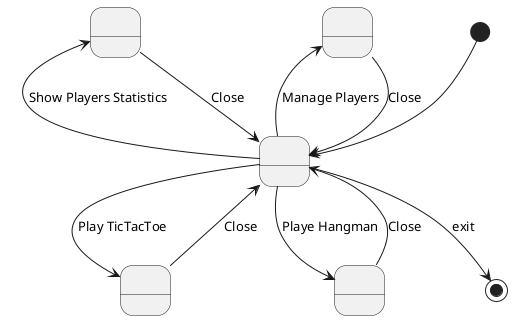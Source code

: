 @startuml instructionsState

    state State1 as " "
    state State2 as " "
    state State3 as " "
    state State4 as " "
    state State5 as " "

    [*] --> State1
    State1 -up-> State2 : Manage Players
    State2 --> State1 : Close
    State1 -up-> State3 : Show Players Statistics
    State3 --> State1 : Close
    State1 --> State4 : Play TicTacToe
    State4 --> State1 : Close
    State1 --> State5 : Playe Hangman
    State5 --> State1 : Close
    State1 --> [*] : exit

@enduml
